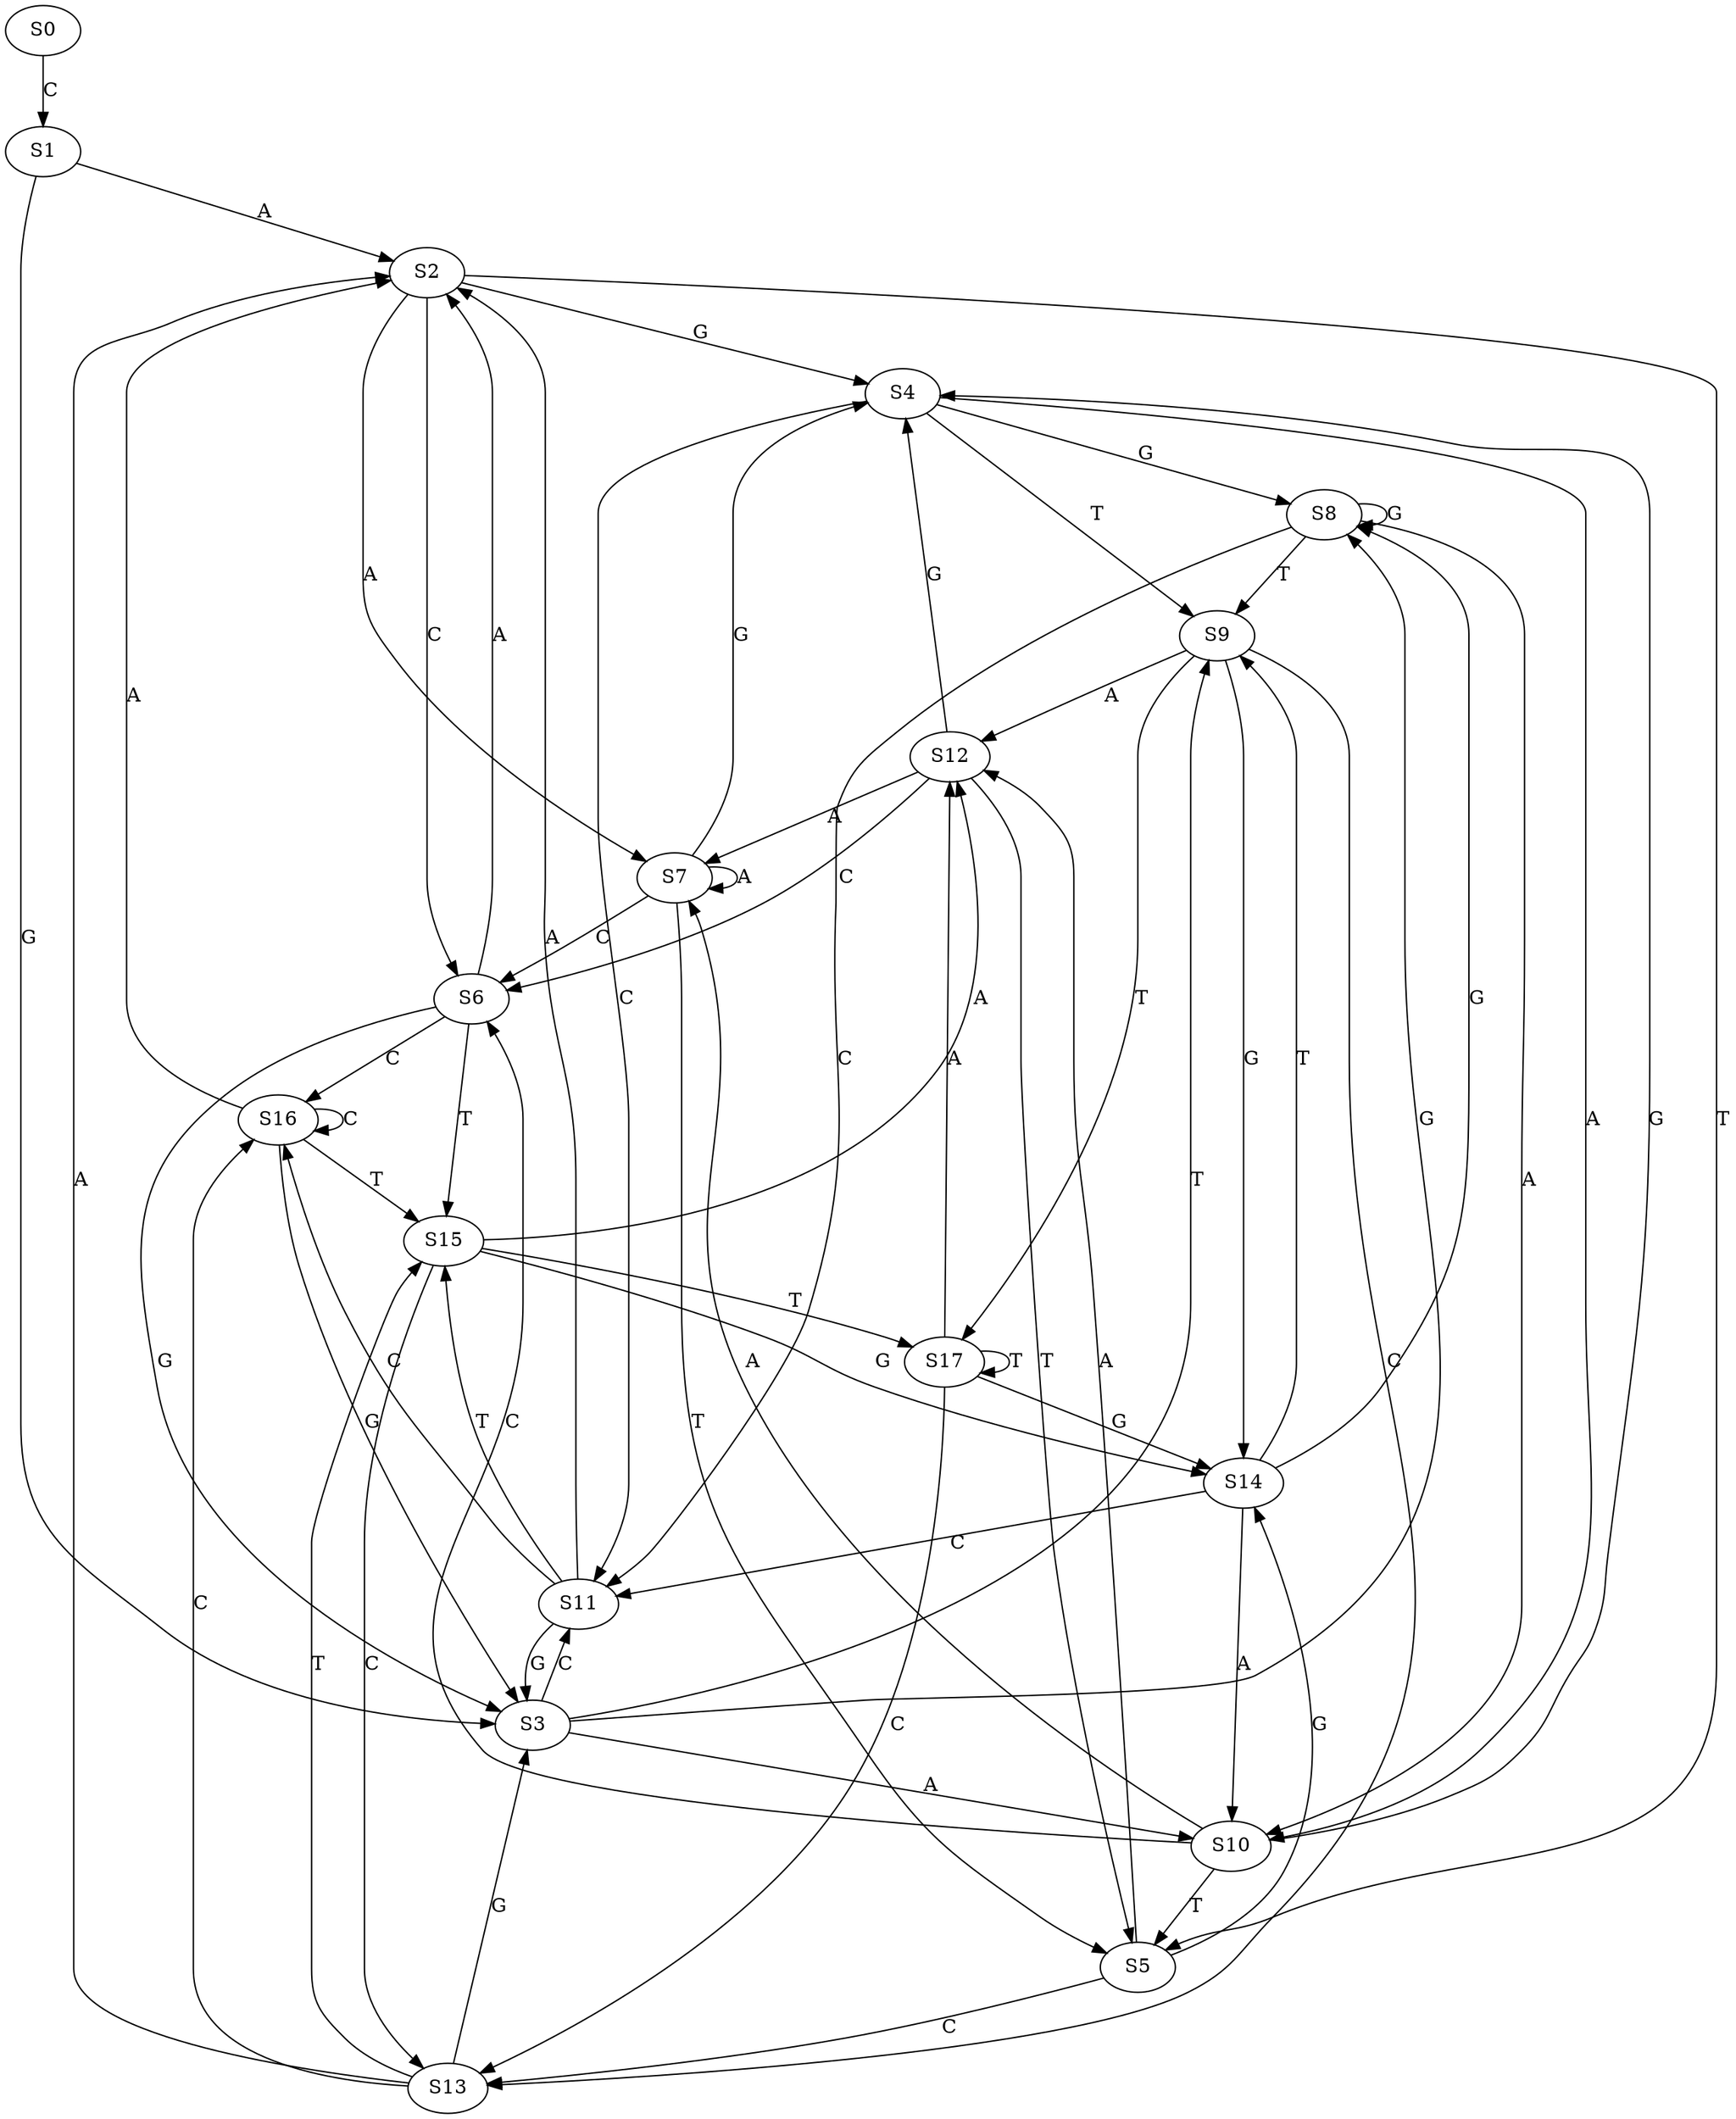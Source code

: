 strict digraph  {
	S0 -> S1 [ label = C ];
	S1 -> S2 [ label = A ];
	S1 -> S3 [ label = G ];
	S2 -> S4 [ label = G ];
	S2 -> S5 [ label = T ];
	S2 -> S6 [ label = C ];
	S2 -> S7 [ label = A ];
	S3 -> S8 [ label = G ];
	S3 -> S9 [ label = T ];
	S3 -> S10 [ label = A ];
	S3 -> S11 [ label = C ];
	S4 -> S9 [ label = T ];
	S4 -> S8 [ label = G ];
	S4 -> S10 [ label = A ];
	S4 -> S11 [ label = C ];
	S5 -> S12 [ label = A ];
	S5 -> S13 [ label = C ];
	S5 -> S14 [ label = G ];
	S6 -> S2 [ label = A ];
	S6 -> S15 [ label = T ];
	S6 -> S16 [ label = C ];
	S6 -> S3 [ label = G ];
	S7 -> S5 [ label = T ];
	S7 -> S6 [ label = C ];
	S7 -> S4 [ label = G ];
	S7 -> S7 [ label = A ];
	S8 -> S10 [ label = A ];
	S8 -> S9 [ label = T ];
	S8 -> S8 [ label = G ];
	S8 -> S11 [ label = C ];
	S9 -> S12 [ label = A ];
	S9 -> S13 [ label = C ];
	S9 -> S14 [ label = G ];
	S9 -> S17 [ label = T ];
	S10 -> S4 [ label = G ];
	S10 -> S7 [ label = A ];
	S10 -> S6 [ label = C ];
	S10 -> S5 [ label = T ];
	S11 -> S16 [ label = C ];
	S11 -> S15 [ label = T ];
	S11 -> S3 [ label = G ];
	S11 -> S2 [ label = A ];
	S12 -> S4 [ label = G ];
	S12 -> S5 [ label = T ];
	S12 -> S7 [ label = A ];
	S12 -> S6 [ label = C ];
	S13 -> S15 [ label = T ];
	S13 -> S3 [ label = G ];
	S13 -> S16 [ label = C ];
	S13 -> S2 [ label = A ];
	S14 -> S10 [ label = A ];
	S14 -> S9 [ label = T ];
	S14 -> S11 [ label = C ];
	S14 -> S8 [ label = G ];
	S15 -> S14 [ label = G ];
	S15 -> S13 [ label = C ];
	S15 -> S12 [ label = A ];
	S15 -> S17 [ label = T ];
	S16 -> S3 [ label = G ];
	S16 -> S16 [ label = C ];
	S16 -> S2 [ label = A ];
	S16 -> S15 [ label = T ];
	S17 -> S12 [ label = A ];
	S17 -> S13 [ label = C ];
	S17 -> S14 [ label = G ];
	S17 -> S17 [ label = T ];
}
